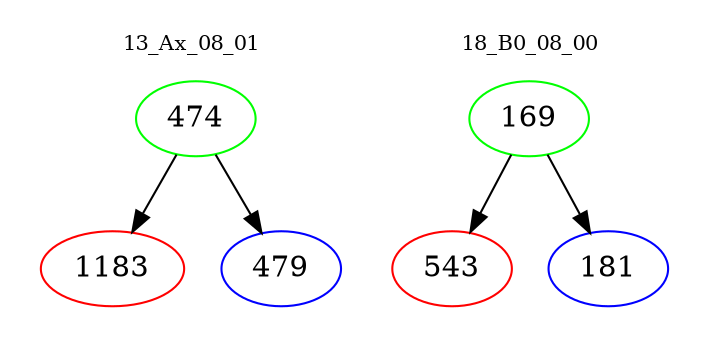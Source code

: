 digraph{
subgraph cluster_0 {
color = white
label = "13_Ax_08_01";
fontsize=10;
T0_474 [label="474", color="green"]
T0_474 -> T0_1183 [color="black"]
T0_1183 [label="1183", color="red"]
T0_474 -> T0_479 [color="black"]
T0_479 [label="479", color="blue"]
}
subgraph cluster_1 {
color = white
label = "18_B0_08_00";
fontsize=10;
T1_169 [label="169", color="green"]
T1_169 -> T1_543 [color="black"]
T1_543 [label="543", color="red"]
T1_169 -> T1_181 [color="black"]
T1_181 [label="181", color="blue"]
}
}
